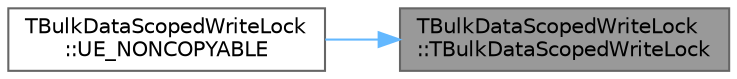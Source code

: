 digraph "TBulkDataScopedWriteLock::TBulkDataScopedWriteLock"
{
 // INTERACTIVE_SVG=YES
 // LATEX_PDF_SIZE
  bgcolor="transparent";
  edge [fontname=Helvetica,fontsize=10,labelfontname=Helvetica,labelfontsize=10];
  node [fontname=Helvetica,fontsize=10,shape=box,height=0.2,width=0.4];
  rankdir="RL";
  Node1 [id="Node000001",label="TBulkDataScopedWriteLock\l::TBulkDataScopedWriteLock",height=0.2,width=0.4,color="gray40", fillcolor="grey60", style="filled", fontcolor="black",tooltip=" "];
  Node1 -> Node2 [id="edge1_Node000001_Node000002",dir="back",color="steelblue1",style="solid",tooltip=" "];
  Node2 [id="Node000002",label="TBulkDataScopedWriteLock\l::UE_NONCOPYABLE",height=0.2,width=0.4,color="grey40", fillcolor="white", style="filled",URL="$d6/da7/classTBulkDataScopedWriteLock.html#a800a6eb26f9472a1386e3f51976abf64",tooltip=" "];
}
